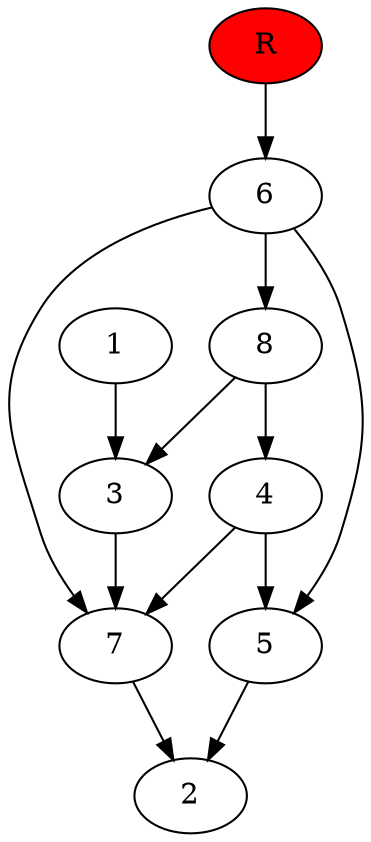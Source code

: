 digraph prb4566 {
	1
	2
	3
	4
	5
	6
	7
	8
	R [fillcolor="#ff0000" style=filled]
	1 -> 3
	3 -> 7
	4 -> 5
	4 -> 7
	5 -> 2
	6 -> 5
	6 -> 7
	6 -> 8
	7 -> 2
	8 -> 3
	8 -> 4
	R -> 6
}
